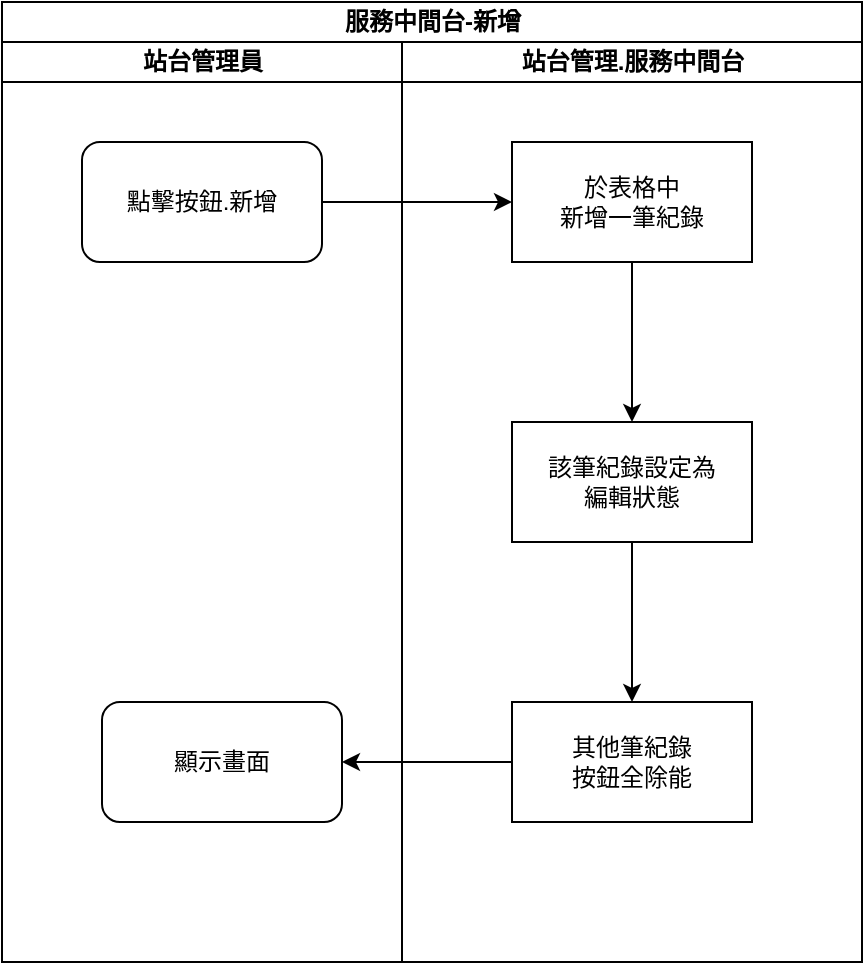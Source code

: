 <mxfile version="21.1.2" type="device" pages="5">
  <diagram name="點擊按鈕.新增" id="VzqDOyqYh4qZb_Yx5Hrs">
    <mxGraphModel dx="1434" dy="844" grid="1" gridSize="10" guides="1" tooltips="1" connect="1" arrows="1" fold="1" page="1" pageScale="1" pageWidth="827" pageHeight="1169" math="0" shadow="0">
      <root>
        <mxCell id="0" />
        <mxCell id="1" parent="0" />
        <mxCell id="4dstgvP88UUwsVIZX0qH-1" value="服務中間台-新增" style="swimlane;childLayout=stackLayout;resizeParent=1;resizeParentMax=0;startSize=20;html=1;" vertex="1" parent="1">
          <mxGeometry x="270.0" width="430" height="480" as="geometry" />
        </mxCell>
        <mxCell id="4dstgvP88UUwsVIZX0qH-2" value="站台管理員" style="swimlane;startSize=20;html=1;" vertex="1" parent="4dstgvP88UUwsVIZX0qH-1">
          <mxGeometry y="20" width="200" height="460" as="geometry" />
        </mxCell>
        <mxCell id="4dstgvP88UUwsVIZX0qH-5" value="點擊按鈕.新增" style="rounded=1;whiteSpace=wrap;html=1;" vertex="1" parent="4dstgvP88UUwsVIZX0qH-2">
          <mxGeometry x="40.0" y="50" width="120" height="60" as="geometry" />
        </mxCell>
        <mxCell id="4dstgvP88UUwsVIZX0qH-13" value="顯示畫面" style="rounded=1;whiteSpace=wrap;html=1;" vertex="1" parent="4dstgvP88UUwsVIZX0qH-2">
          <mxGeometry x="50.0" y="330" width="120" height="60" as="geometry" />
        </mxCell>
        <mxCell id="4dstgvP88UUwsVIZX0qH-3" value="站台管理.服務中間台" style="swimlane;startSize=20;html=1;" vertex="1" parent="4dstgvP88UUwsVIZX0qH-1">
          <mxGeometry x="200" y="20" width="230" height="460" as="geometry" />
        </mxCell>
        <mxCell id="4dstgvP88UUwsVIZX0qH-10" value="" style="edgeStyle=orthogonalEdgeStyle;rounded=0;orthogonalLoop=1;jettySize=auto;html=1;" edge="1" parent="4dstgvP88UUwsVIZX0qH-3" source="4dstgvP88UUwsVIZX0qH-7" target="4dstgvP88UUwsVIZX0qH-9">
          <mxGeometry relative="1" as="geometry" />
        </mxCell>
        <mxCell id="4dstgvP88UUwsVIZX0qH-7" value="於表格中&lt;br&gt;新增一筆紀錄" style="rounded=0;whiteSpace=wrap;html=1;" vertex="1" parent="4dstgvP88UUwsVIZX0qH-3">
          <mxGeometry x="55.0" y="50" width="120" height="60" as="geometry" />
        </mxCell>
        <mxCell id="4dstgvP88UUwsVIZX0qH-12" value="" style="edgeStyle=orthogonalEdgeStyle;rounded=0;orthogonalLoop=1;jettySize=auto;html=1;" edge="1" parent="4dstgvP88UUwsVIZX0qH-3" source="4dstgvP88UUwsVIZX0qH-9" target="4dstgvP88UUwsVIZX0qH-11">
          <mxGeometry relative="1" as="geometry" />
        </mxCell>
        <mxCell id="4dstgvP88UUwsVIZX0qH-9" value="該筆紀錄設定為&lt;br&gt;編輯狀態" style="rounded=0;whiteSpace=wrap;html=1;" vertex="1" parent="4dstgvP88UUwsVIZX0qH-3">
          <mxGeometry x="55.0" y="190" width="120" height="60" as="geometry" />
        </mxCell>
        <mxCell id="4dstgvP88UUwsVIZX0qH-11" value="其他筆紀錄&lt;br&gt;按鈕全除能" style="rounded=0;whiteSpace=wrap;html=1;" vertex="1" parent="4dstgvP88UUwsVIZX0qH-3">
          <mxGeometry x="55.0" y="330" width="120" height="60" as="geometry" />
        </mxCell>
        <mxCell id="4dstgvP88UUwsVIZX0qH-8" style="edgeStyle=orthogonalEdgeStyle;rounded=0;orthogonalLoop=1;jettySize=auto;html=1;" edge="1" parent="4dstgvP88UUwsVIZX0qH-1" source="4dstgvP88UUwsVIZX0qH-5" target="4dstgvP88UUwsVIZX0qH-7">
          <mxGeometry relative="1" as="geometry" />
        </mxCell>
        <mxCell id="4dstgvP88UUwsVIZX0qH-14" style="edgeStyle=orthogonalEdgeStyle;rounded=0;orthogonalLoop=1;jettySize=auto;html=1;" edge="1" parent="4dstgvP88UUwsVIZX0qH-1" source="4dstgvP88UUwsVIZX0qH-11" target="4dstgvP88UUwsVIZX0qH-13">
          <mxGeometry relative="1" as="geometry" />
        </mxCell>
      </root>
    </mxGraphModel>
  </diagram>
  <diagram id="jG7eglTssJrp6kD31Vsl" name="點擊按鈕.修改">
    <mxGraphModel dx="1434" dy="844" grid="1" gridSize="10" guides="1" tooltips="1" connect="1" arrows="1" fold="1" page="1" pageScale="1" pageWidth="827" pageHeight="1169" math="0" shadow="0">
      <root>
        <mxCell id="0" />
        <mxCell id="1" parent="0" />
        <mxCell id="FVIEhH6bFLMR4S1Er8lO-1" value="服務中間台-修改" style="swimlane;childLayout=stackLayout;resizeParent=1;resizeParentMax=0;startSize=20;html=1;" vertex="1" parent="1">
          <mxGeometry x="260" width="430" height="280" as="geometry" />
        </mxCell>
        <mxCell id="FVIEhH6bFLMR4S1Er8lO-2" value="站台管理員" style="swimlane;startSize=20;html=1;" vertex="1" parent="FVIEhH6bFLMR4S1Er8lO-1">
          <mxGeometry y="20" width="200" height="260" as="geometry" />
        </mxCell>
        <mxCell id="FVIEhH6bFLMR4S1Er8lO-3" value="點擊按鈕.修改" style="rounded=1;whiteSpace=wrap;html=1;" vertex="1" parent="FVIEhH6bFLMR4S1Er8lO-2">
          <mxGeometry x="40.0" y="50" width="120" height="60" as="geometry" />
        </mxCell>
        <mxCell id="FVIEhH6bFLMR4S1Er8lO-4" value="顯示畫面" style="rounded=1;whiteSpace=wrap;html=1;" vertex="1" parent="FVIEhH6bFLMR4S1Er8lO-2">
          <mxGeometry x="40.0" y="170" width="120" height="60" as="geometry" />
        </mxCell>
        <mxCell id="FVIEhH6bFLMR4S1Er8lO-12" style="edgeStyle=orthogonalEdgeStyle;rounded=0;orthogonalLoop=1;jettySize=auto;html=1;" edge="1" parent="FVIEhH6bFLMR4S1Er8lO-1" source="FVIEhH6bFLMR4S1Er8lO-10" target="FVIEhH6bFLMR4S1Er8lO-4">
          <mxGeometry relative="1" as="geometry" />
        </mxCell>
        <mxCell id="FVIEhH6bFLMR4S1Er8lO-5" value="站台管理.服務中間台" style="swimlane;startSize=20;html=1;" vertex="1" parent="FVIEhH6bFLMR4S1Er8lO-1">
          <mxGeometry x="200" y="20" width="230" height="260" as="geometry" />
        </mxCell>
        <mxCell id="FVIEhH6bFLMR4S1Er8lO-8" value="" style="edgeStyle=orthogonalEdgeStyle;rounded=0;orthogonalLoop=1;jettySize=auto;html=1;" edge="1" parent="FVIEhH6bFLMR4S1Er8lO-5" source="FVIEhH6bFLMR4S1Er8lO-9" target="FVIEhH6bFLMR4S1Er8lO-10">
          <mxGeometry relative="1" as="geometry" />
        </mxCell>
        <mxCell id="FVIEhH6bFLMR4S1Er8lO-9" value="該筆紀錄設定為&lt;br&gt;編輯狀態" style="rounded=0;whiteSpace=wrap;html=1;" vertex="1" parent="FVIEhH6bFLMR4S1Er8lO-5">
          <mxGeometry x="55.0" y="50" width="120" height="60" as="geometry" />
        </mxCell>
        <mxCell id="FVIEhH6bFLMR4S1Er8lO-10" value="其他筆紀錄&lt;br&gt;按鈕全除能" style="rounded=0;whiteSpace=wrap;html=1;" vertex="1" parent="FVIEhH6bFLMR4S1Er8lO-5">
          <mxGeometry x="55.0" y="170" width="120" height="60" as="geometry" />
        </mxCell>
        <mxCell id="FVIEhH6bFLMR4S1Er8lO-11" style="edgeStyle=orthogonalEdgeStyle;rounded=0;orthogonalLoop=1;jettySize=auto;html=1;" edge="1" parent="FVIEhH6bFLMR4S1Er8lO-1" source="FVIEhH6bFLMR4S1Er8lO-3" target="FVIEhH6bFLMR4S1Er8lO-9">
          <mxGeometry relative="1" as="geometry">
            <mxPoint x="255.0" y="100" as="targetPoint" />
          </mxGeometry>
        </mxCell>
      </root>
    </mxGraphModel>
  </diagram>
  <diagram id="ofgKOzNqDtD4NcPFJQaf" name="點擊按鈕.刪除">
    <mxGraphModel dx="1434" dy="844" grid="1" gridSize="10" guides="1" tooltips="1" connect="1" arrows="1" fold="1" page="1" pageScale="1" pageWidth="827" pageHeight="1169" math="0" shadow="0">
      <root>
        <mxCell id="0" />
        <mxCell id="1" parent="0" />
        <mxCell id="lox3L3aFryifAgjmLbxu-1" value="服務中間台-刪除" style="swimlane;childLayout=stackLayout;resizeParent=1;resizeParentMax=0;startSize=20;html=1;" vertex="1" parent="1">
          <mxGeometry x="260" width="535" height="290" as="geometry" />
        </mxCell>
        <mxCell id="lox3L3aFryifAgjmLbxu-2" value="站台管理員" style="swimlane;startSize=20;html=1;" vertex="1" parent="lox3L3aFryifAgjmLbxu-1">
          <mxGeometry y="20" width="200" height="270" as="geometry" />
        </mxCell>
        <mxCell id="lox3L3aFryifAgjmLbxu-3" value="點擊按鈕.刪除" style="rounded=1;whiteSpace=wrap;html=1;" vertex="1" parent="lox3L3aFryifAgjmLbxu-2">
          <mxGeometry x="40.0" y="50" width="120" height="60" as="geometry" />
        </mxCell>
        <mxCell id="lox3L3aFryifAgjmLbxu-4" value="顯示畫面" style="rounded=1;whiteSpace=wrap;html=1;" vertex="1" parent="lox3L3aFryifAgjmLbxu-2">
          <mxGeometry x="40.0" y="180" width="120" height="60" as="geometry" />
        </mxCell>
        <mxCell id="lox3L3aFryifAgjmLbxu-6" value="站台管理.服務中間台" style="swimlane;startSize=20;html=1;" vertex="1" parent="lox3L3aFryifAgjmLbxu-1">
          <mxGeometry x="200" y="20" width="335" height="270" as="geometry" />
        </mxCell>
        <mxCell id="KBrCc9mA1Ng0amXKE9IG-5" value="" style="edgeStyle=orthogonalEdgeStyle;rounded=0;orthogonalLoop=1;jettySize=auto;html=1;" edge="1" parent="lox3L3aFryifAgjmLbxu-6" source="KBrCc9mA1Ng0amXKE9IG-1" target="KBrCc9mA1Ng0amXKE9IG-4">
          <mxGeometry relative="1" as="geometry" />
        </mxCell>
        <mxCell id="KBrCc9mA1Ng0amXKE9IG-1" value="是否確定&lt;br&gt;刪除" style="rhombus;whiteSpace=wrap;html=1;" vertex="1" parent="lox3L3aFryifAgjmLbxu-6">
          <mxGeometry x="75" y="40" width="80" height="80" as="geometry" />
        </mxCell>
        <mxCell id="KBrCc9mA1Ng0amXKE9IG-4" value="刪除中間台資料" style="whiteSpace=wrap;html=1;" vertex="1" parent="lox3L3aFryifAgjmLbxu-6">
          <mxGeometry x="190" y="180" width="120" height="60" as="geometry" />
        </mxCell>
        <mxCell id="zBgv87Vme-2mVHrXfXoy-2" value="Yes" style="text;html=1;strokeColor=none;fillColor=none;align=center;verticalAlign=middle;whiteSpace=wrap;rounded=0;" vertex="1" parent="lox3L3aFryifAgjmLbxu-6">
          <mxGeometry x="137.5" y="50" width="60" height="30" as="geometry" />
        </mxCell>
        <mxCell id="zBgv87Vme-2mVHrXfXoy-1" value="No" style="text;html=1;strokeColor=none;fillColor=none;align=center;verticalAlign=middle;whiteSpace=wrap;rounded=0;" vertex="1" parent="lox3L3aFryifAgjmLbxu-6">
          <mxGeometry x="110" y="110" width="60" height="30" as="geometry" />
        </mxCell>
        <mxCell id="lox3L3aFryifAgjmLbxu-10" style="edgeStyle=orthogonalEdgeStyle;rounded=0;orthogonalLoop=1;jettySize=auto;html=1;entryX=0;entryY=0.5;entryDx=0;entryDy=0;" edge="1" parent="lox3L3aFryifAgjmLbxu-1" source="lox3L3aFryifAgjmLbxu-3" target="KBrCc9mA1Ng0amXKE9IG-1">
          <mxGeometry relative="1" as="geometry">
            <mxPoint x="255.0" y="100" as="targetPoint" />
          </mxGeometry>
        </mxCell>
        <mxCell id="KBrCc9mA1Ng0amXKE9IG-6" style="edgeStyle=orthogonalEdgeStyle;rounded=0;orthogonalLoop=1;jettySize=auto;html=1;entryX=1;entryY=0.5;entryDx=0;entryDy=0;exitX=0.5;exitY=1;exitDx=0;exitDy=0;" edge="1" parent="lox3L3aFryifAgjmLbxu-1" source="KBrCc9mA1Ng0amXKE9IG-1" target="lox3L3aFryifAgjmLbxu-4">
          <mxGeometry relative="1" as="geometry" />
        </mxCell>
        <mxCell id="KBrCc9mA1Ng0amXKE9IG-7" style="edgeStyle=orthogonalEdgeStyle;rounded=0;orthogonalLoop=1;jettySize=auto;html=1;entryX=1;entryY=0.5;entryDx=0;entryDy=0;" edge="1" parent="lox3L3aFryifAgjmLbxu-1" source="KBrCc9mA1Ng0amXKE9IG-4" target="lox3L3aFryifAgjmLbxu-4">
          <mxGeometry relative="1" as="geometry" />
        </mxCell>
      </root>
    </mxGraphModel>
  </diagram>
  <diagram id="592rbtqKqATmTeHRMj2X" name="點擊按鈕.儲存">
    <mxGraphModel dx="1434" dy="844" grid="1" gridSize="10" guides="1" tooltips="1" connect="1" arrows="1" fold="1" page="1" pageScale="1" pageWidth="827" pageHeight="1169" math="0" shadow="0">
      <root>
        <mxCell id="0" />
        <mxCell id="1" parent="0" />
        <mxCell id="k4TKtMQyxi1IJbKs4qa_-1" value="服務中間台-儲存" style="swimlane;childLayout=stackLayout;resizeParent=1;resizeParentMax=0;startSize=20;html=1;" vertex="1" parent="1">
          <mxGeometry x="260" width="570" height="550" as="geometry" />
        </mxCell>
        <mxCell id="k4TKtMQyxi1IJbKs4qa_-2" value="站台管理員" style="swimlane;startSize=20;html=1;" vertex="1" parent="k4TKtMQyxi1IJbKs4qa_-1">
          <mxGeometry y="20" width="200" height="530" as="geometry" />
        </mxCell>
        <mxCell id="k4TKtMQyxi1IJbKs4qa_-3" value="點擊按鈕.刪除" style="rounded=1;whiteSpace=wrap;html=1;" vertex="1" parent="k4TKtMQyxi1IJbKs4qa_-2">
          <mxGeometry x="40.0" y="50" width="120" height="60" as="geometry" />
        </mxCell>
        <mxCell id="k4TKtMQyxi1IJbKs4qa_-4" value="顯示畫面" style="rounded=1;whiteSpace=wrap;html=1;" vertex="1" parent="k4TKtMQyxi1IJbKs4qa_-2">
          <mxGeometry x="40.0" y="440" width="120" height="60" as="geometry" />
        </mxCell>
        <mxCell id="k4TKtMQyxi1IJbKs4qa_-15" style="edgeStyle=orthogonalEdgeStyle;rounded=0;orthogonalLoop=1;jettySize=auto;html=1;entryX=0;entryY=0.5;entryDx=0;entryDy=0;" edge="1" parent="k4TKtMQyxi1IJbKs4qa_-1" source="k4TKtMQyxi1IJbKs4qa_-3" target="k4TKtMQyxi1IJbKs4qa_-14">
          <mxGeometry relative="1" as="geometry" />
        </mxCell>
        <mxCell id="k4TKtMQyxi1IJbKs4qa_-5" value="站台管理.服務中間台" style="swimlane;startSize=20;html=1;" vertex="1" parent="k4TKtMQyxi1IJbKs4qa_-1">
          <mxGeometry x="200" y="20" width="370" height="530" as="geometry" />
        </mxCell>
        <mxCell id="k4TKtMQyxi1IJbKs4qa_-17" value="" style="edgeStyle=orthogonalEdgeStyle;rounded=0;orthogonalLoop=1;jettySize=auto;html=1;" edge="1" parent="k4TKtMQyxi1IJbKs4qa_-5" source="k4TKtMQyxi1IJbKs4qa_-14" target="k4TKtMQyxi1IJbKs4qa_-16">
          <mxGeometry relative="1" as="geometry" />
        </mxCell>
        <mxCell id="k4TKtMQyxi1IJbKs4qa_-14" value="檢查必要欄位" style="rounded=0;whiteSpace=wrap;html=1;" vertex="1" parent="k4TKtMQyxi1IJbKs4qa_-5">
          <mxGeometry x="70" y="50" width="120" height="60" as="geometry" />
        </mxCell>
        <mxCell id="k4TKtMQyxi1IJbKs4qa_-19" value="" style="edgeStyle=orthogonalEdgeStyle;rounded=0;orthogonalLoop=1;jettySize=auto;html=1;" edge="1" parent="k4TKtMQyxi1IJbKs4qa_-5" source="k4TKtMQyxi1IJbKs4qa_-16" target="k4TKtMQyxi1IJbKs4qa_-18">
          <mxGeometry relative="1" as="geometry" />
        </mxCell>
        <mxCell id="k4TKtMQyxi1IJbKs4qa_-21" value="" style="edgeStyle=orthogonalEdgeStyle;rounded=0;orthogonalLoop=1;jettySize=auto;html=1;" edge="1" parent="k4TKtMQyxi1IJbKs4qa_-5" source="k4TKtMQyxi1IJbKs4qa_-16" target="k4TKtMQyxi1IJbKs4qa_-20">
          <mxGeometry relative="1" as="geometry" />
        </mxCell>
        <mxCell id="k4TKtMQyxi1IJbKs4qa_-16" value="必要欄位&lt;br&gt;不為空" style="rhombus;whiteSpace=wrap;html=1;rounded=0;" vertex="1" parent="k4TKtMQyxi1IJbKs4qa_-5">
          <mxGeometry x="90" y="180" width="80" height="80" as="geometry" />
        </mxCell>
        <mxCell id="k4TKtMQyxi1IJbKs4qa_-18" value="顯示錯誤訊息" style="whiteSpace=wrap;html=1;rounded=0;" vertex="1" parent="k4TKtMQyxi1IJbKs4qa_-5">
          <mxGeometry x="70" y="350" width="120" height="60" as="geometry" />
        </mxCell>
        <mxCell id="k4TKtMQyxi1IJbKs4qa_-20" value="儲存中間台資料" style="whiteSpace=wrap;html=1;rounded=0;" vertex="1" parent="k4TKtMQyxi1IJbKs4qa_-5">
          <mxGeometry x="230" y="350" width="120" height="60" as="geometry" />
        </mxCell>
        <mxCell id="k4TKtMQyxi1IJbKs4qa_-26" value="Yes" style="text;html=1;strokeColor=none;fillColor=none;align=center;verticalAlign=middle;whiteSpace=wrap;rounded=0;" vertex="1" parent="k4TKtMQyxi1IJbKs4qa_-5">
          <mxGeometry x="160" y="190" width="60" height="30" as="geometry" />
        </mxCell>
        <mxCell id="k4TKtMQyxi1IJbKs4qa_-25" value="No" style="text;html=1;strokeColor=none;fillColor=none;align=center;verticalAlign=middle;whiteSpace=wrap;rounded=0;" vertex="1" parent="k4TKtMQyxi1IJbKs4qa_-5">
          <mxGeometry x="120" y="260" width="60" height="30" as="geometry" />
        </mxCell>
        <mxCell id="k4TKtMQyxi1IJbKs4qa_-22" style="edgeStyle=orthogonalEdgeStyle;rounded=0;orthogonalLoop=1;jettySize=auto;html=1;entryX=0.5;entryY=0;entryDx=0;entryDy=0;" edge="1" parent="k4TKtMQyxi1IJbKs4qa_-1" source="k4TKtMQyxi1IJbKs4qa_-18" target="k4TKtMQyxi1IJbKs4qa_-4">
          <mxGeometry relative="1" as="geometry" />
        </mxCell>
        <mxCell id="k4TKtMQyxi1IJbKs4qa_-23" style="edgeStyle=orthogonalEdgeStyle;rounded=0;orthogonalLoop=1;jettySize=auto;html=1;entryX=1;entryY=0.5;entryDx=0;entryDy=0;exitX=0.5;exitY=1;exitDx=0;exitDy=0;" edge="1" parent="k4TKtMQyxi1IJbKs4qa_-1" source="k4TKtMQyxi1IJbKs4qa_-20" target="k4TKtMQyxi1IJbKs4qa_-4">
          <mxGeometry relative="1" as="geometry" />
        </mxCell>
      </root>
    </mxGraphModel>
  </diagram>
  <diagram id="4qBZEydqgVWfDesh-GXJ" name="點擊按鈕.放棄">
    <mxGraphModel dx="1434" dy="844" grid="1" gridSize="10" guides="1" tooltips="1" connect="1" arrows="1" fold="1" page="1" pageScale="1" pageWidth="827" pageHeight="1169" math="0" shadow="0">
      <root>
        <mxCell id="0" />
        <mxCell id="1" parent="0" />
        <mxCell id="ikGHVOiVey7VCsZivauL-1" value="服務中間台-刪除" style="swimlane;childLayout=stackLayout;resizeParent=1;resizeParentMax=0;startSize=20;html=1;" vertex="1" parent="1">
          <mxGeometry x="260" width="610" height="290" as="geometry" />
        </mxCell>
        <mxCell id="ikGHVOiVey7VCsZivauL-2" value="站台管理員" style="swimlane;startSize=20;html=1;" vertex="1" parent="ikGHVOiVey7VCsZivauL-1">
          <mxGeometry y="20" width="200" height="270" as="geometry" />
        </mxCell>
        <mxCell id="ikGHVOiVey7VCsZivauL-3" value="點擊按鈕.刪除" style="rounded=1;whiteSpace=wrap;html=1;" vertex="1" parent="ikGHVOiVey7VCsZivauL-2">
          <mxGeometry x="40.0" y="50" width="120" height="60" as="geometry" />
        </mxCell>
        <mxCell id="ikGHVOiVey7VCsZivauL-4" value="顯示畫面" style="rounded=1;whiteSpace=wrap;html=1;" vertex="1" parent="ikGHVOiVey7VCsZivauL-2">
          <mxGeometry x="40.0" y="180" width="120" height="60" as="geometry" />
        </mxCell>
        <mxCell id="ikGHVOiVey7VCsZivauL-5" value="站台管理.服務中間台" style="swimlane;startSize=20;html=1;" vertex="1" parent="ikGHVOiVey7VCsZivauL-1">
          <mxGeometry x="200" y="20" width="410" height="270" as="geometry" />
        </mxCell>
        <mxCell id="ikGHVOiVey7VCsZivauL-6" value="" style="edgeStyle=orthogonalEdgeStyle;rounded=0;orthogonalLoop=1;jettySize=auto;html=1;" edge="1" parent="ikGHVOiVey7VCsZivauL-5" source="ikGHVOiVey7VCsZivauL-7" target="ikGHVOiVey7VCsZivauL-8">
          <mxGeometry relative="1" as="geometry" />
        </mxCell>
        <mxCell id="ibGf4LviLctvUM9FbYhV-3" style="edgeStyle=orthogonalEdgeStyle;rounded=0;orthogonalLoop=1;jettySize=auto;html=1;" edge="1" parent="ikGHVOiVey7VCsZivauL-5" source="ikGHVOiVey7VCsZivauL-7" target="ibGf4LviLctvUM9FbYhV-1">
          <mxGeometry relative="1" as="geometry" />
        </mxCell>
        <mxCell id="ikGHVOiVey7VCsZivauL-7" value="該筆資料&lt;br&gt;為新增" style="rhombus;whiteSpace=wrap;html=1;" vertex="1" parent="ikGHVOiVey7VCsZivauL-5">
          <mxGeometry x="75" y="40" width="80" height="80" as="geometry" />
        </mxCell>
        <mxCell id="ibGf4LviLctvUM9FbYhV-2" value="" style="edgeStyle=orthogonalEdgeStyle;rounded=0;orthogonalLoop=1;jettySize=auto;html=1;" edge="1" parent="ikGHVOiVey7VCsZivauL-5" source="ikGHVOiVey7VCsZivauL-8" target="ibGf4LviLctvUM9FbYhV-1">
          <mxGeometry relative="1" as="geometry" />
        </mxCell>
        <mxCell id="ikGHVOiVey7VCsZivauL-8" value="放棄該筆資料" style="whiteSpace=wrap;html=1;" vertex="1" parent="ikGHVOiVey7VCsZivauL-5">
          <mxGeometry x="247" y="180" width="120" height="60" as="geometry" />
        </mxCell>
        <mxCell id="ikGHVOiVey7VCsZivauL-9" value="Yes" style="text;html=1;strokeColor=none;fillColor=none;align=center;verticalAlign=middle;whiteSpace=wrap;rounded=0;" vertex="1" parent="ikGHVOiVey7VCsZivauL-5">
          <mxGeometry x="137.5" y="50" width="60" height="30" as="geometry" />
        </mxCell>
        <mxCell id="ikGHVOiVey7VCsZivauL-10" value="No" style="text;html=1;strokeColor=none;fillColor=none;align=center;verticalAlign=middle;whiteSpace=wrap;rounded=0;" vertex="1" parent="ikGHVOiVey7VCsZivauL-5">
          <mxGeometry x="115" y="120" width="60" height="30" as="geometry" />
        </mxCell>
        <mxCell id="ibGf4LviLctvUM9FbYhV-1" value="將所有資料&lt;br&gt;改為瀏覽模式" style="whiteSpace=wrap;html=1;" vertex="1" parent="ikGHVOiVey7VCsZivauL-5">
          <mxGeometry x="55" y="180" width="120" height="60" as="geometry" />
        </mxCell>
        <mxCell id="ikGHVOiVey7VCsZivauL-11" style="edgeStyle=orthogonalEdgeStyle;rounded=0;orthogonalLoop=1;jettySize=auto;html=1;entryX=0;entryY=0.5;entryDx=0;entryDy=0;" edge="1" parent="ikGHVOiVey7VCsZivauL-1" source="ikGHVOiVey7VCsZivauL-3" target="ikGHVOiVey7VCsZivauL-7">
          <mxGeometry relative="1" as="geometry">
            <mxPoint x="255.0" y="100" as="targetPoint" />
          </mxGeometry>
        </mxCell>
        <mxCell id="ibGf4LviLctvUM9FbYhV-4" style="edgeStyle=orthogonalEdgeStyle;rounded=0;orthogonalLoop=1;jettySize=auto;html=1;" edge="1" parent="ikGHVOiVey7VCsZivauL-1" source="ibGf4LviLctvUM9FbYhV-1" target="ikGHVOiVey7VCsZivauL-4">
          <mxGeometry relative="1" as="geometry" />
        </mxCell>
      </root>
    </mxGraphModel>
  </diagram>
</mxfile>
